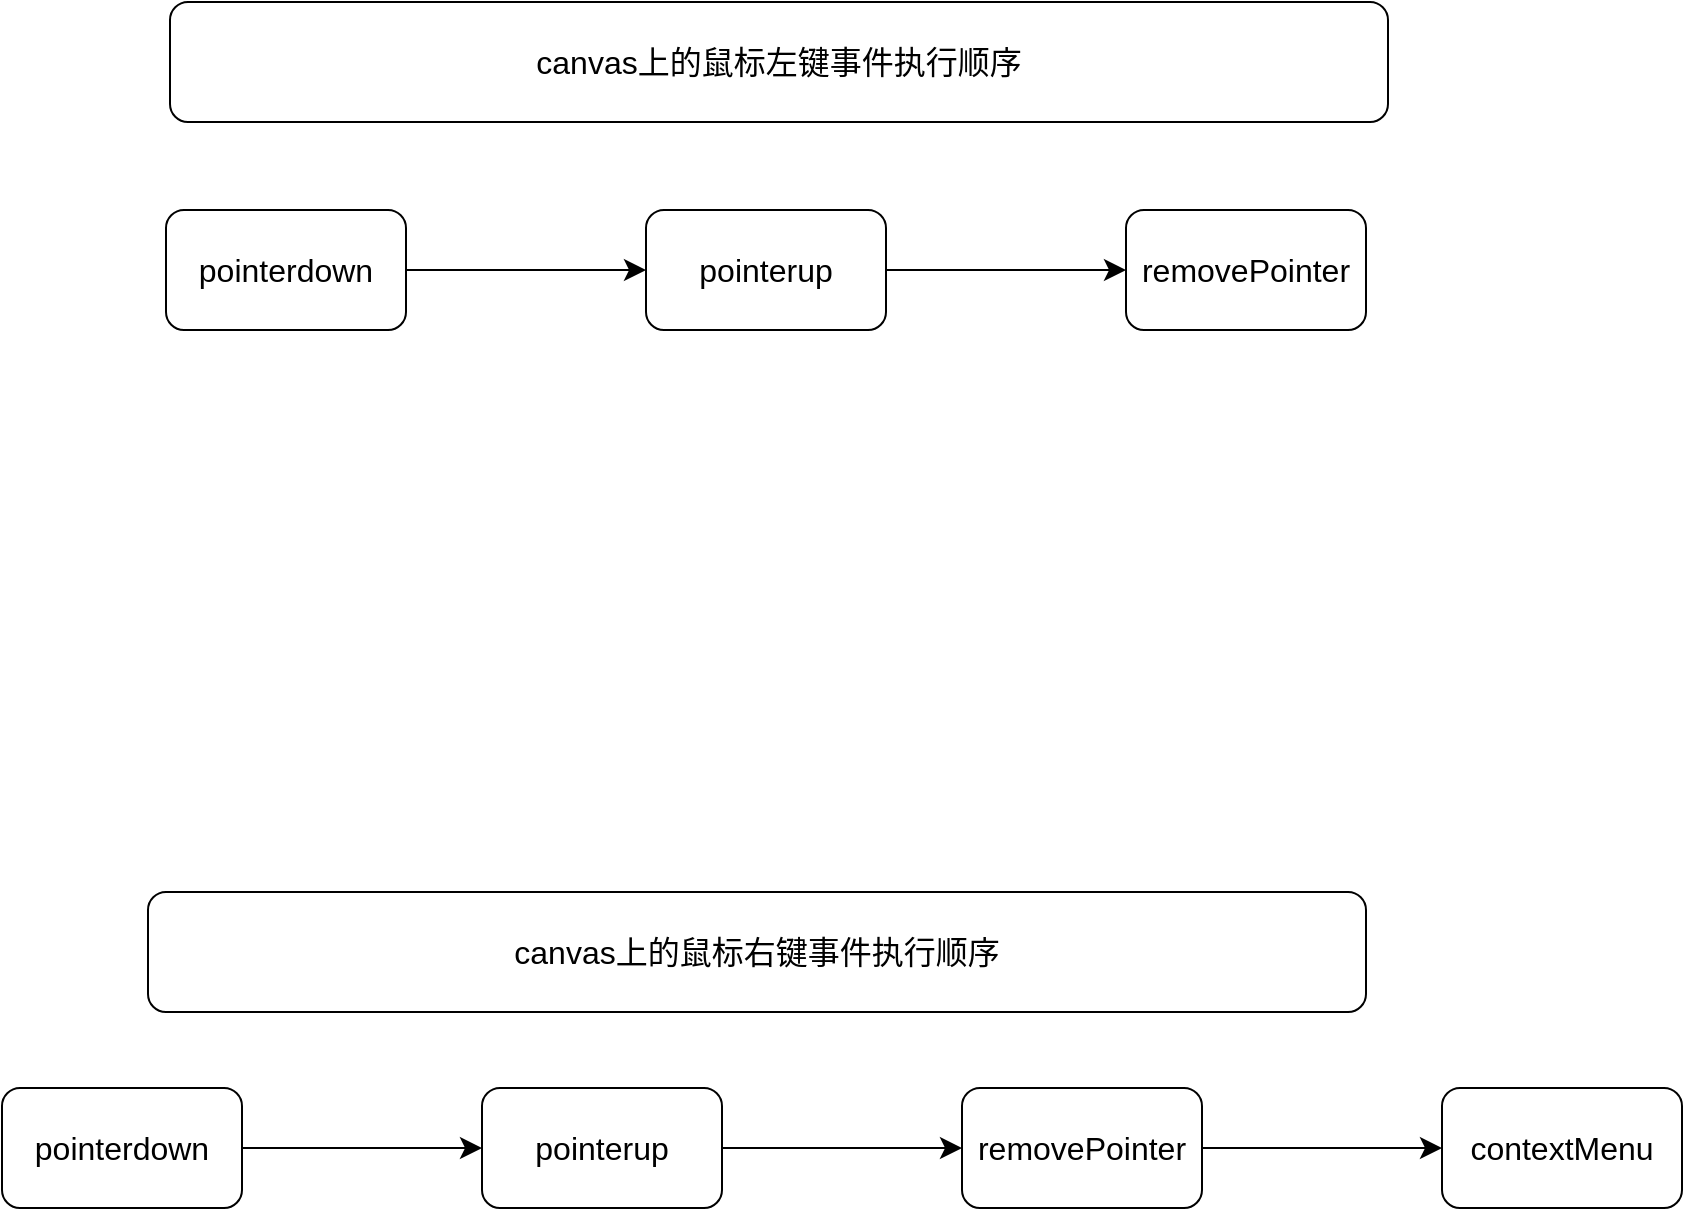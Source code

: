 <mxfile version="21.1.2" type="device">
  <diagram name="第 1 页" id="Igr1E92EIYiQ_vAIR2kw">
    <mxGraphModel dx="1623" dy="816" grid="0" gridSize="10" guides="1" tooltips="1" connect="1" arrows="1" fold="1" page="0" pageScale="1" pageWidth="827" pageHeight="1169" math="0" shadow="0">
      <root>
        <mxCell id="0" />
        <mxCell id="1" parent="0" />
        <mxCell id="UwEqL8FJTTcX0sNFz3I1-3" value="" style="edgeStyle=none;curved=1;rounded=0;orthogonalLoop=1;jettySize=auto;html=1;fontSize=12;startSize=8;endSize=8;" edge="1" parent="1" source="UwEqL8FJTTcX0sNFz3I1-1" target="UwEqL8FJTTcX0sNFz3I1-2">
          <mxGeometry relative="1" as="geometry" />
        </mxCell>
        <mxCell id="UwEqL8FJTTcX0sNFz3I1-1" value="pointerdown" style="rounded=1;whiteSpace=wrap;html=1;fontSize=16;" vertex="1" parent="1">
          <mxGeometry x="-130" y="-141" width="120" height="60" as="geometry" />
        </mxCell>
        <mxCell id="UwEqL8FJTTcX0sNFz3I1-5" value="" style="edgeStyle=none;curved=1;rounded=0;orthogonalLoop=1;jettySize=auto;html=1;fontSize=12;startSize=8;endSize=8;" edge="1" parent="1" source="UwEqL8FJTTcX0sNFz3I1-2" target="UwEqL8FJTTcX0sNFz3I1-4">
          <mxGeometry relative="1" as="geometry" />
        </mxCell>
        <mxCell id="UwEqL8FJTTcX0sNFz3I1-2" value="pointerup" style="whiteSpace=wrap;html=1;fontSize=16;rounded=1;" vertex="1" parent="1">
          <mxGeometry x="110" y="-141" width="120" height="60" as="geometry" />
        </mxCell>
        <mxCell id="UwEqL8FJTTcX0sNFz3I1-4" value="removePointer" style="whiteSpace=wrap;html=1;fontSize=16;rounded=1;" vertex="1" parent="1">
          <mxGeometry x="350" y="-141" width="120" height="60" as="geometry" />
        </mxCell>
        <mxCell id="UwEqL8FJTTcX0sNFz3I1-6" value="canvas上的鼠标左键事件执行顺序" style="rounded=1;whiteSpace=wrap;html=1;fontSize=16;" vertex="1" parent="1">
          <mxGeometry x="-128" y="-245" width="609" height="60" as="geometry" />
        </mxCell>
        <mxCell id="UwEqL8FJTTcX0sNFz3I1-7" value="canvas上的鼠标右键事件执行顺序" style="rounded=1;whiteSpace=wrap;html=1;fontSize=16;" vertex="1" parent="1">
          <mxGeometry x="-139" y="200" width="609" height="60" as="geometry" />
        </mxCell>
        <mxCell id="UwEqL8FJTTcX0sNFz3I1-10" value="" style="edgeStyle=none;curved=1;rounded=0;orthogonalLoop=1;jettySize=auto;html=1;fontSize=12;startSize=8;endSize=8;" edge="1" parent="1" source="UwEqL8FJTTcX0sNFz3I1-8" target="UwEqL8FJTTcX0sNFz3I1-9">
          <mxGeometry relative="1" as="geometry" />
        </mxCell>
        <mxCell id="UwEqL8FJTTcX0sNFz3I1-8" value="pointerdown" style="rounded=1;whiteSpace=wrap;html=1;fontSize=16;" vertex="1" parent="1">
          <mxGeometry x="-212" y="298" width="120" height="60" as="geometry" />
        </mxCell>
        <mxCell id="UwEqL8FJTTcX0sNFz3I1-12" value="" style="edgeStyle=none;curved=1;rounded=0;orthogonalLoop=1;jettySize=auto;html=1;fontSize=12;startSize=8;endSize=8;" edge="1" parent="1" source="UwEqL8FJTTcX0sNFz3I1-9" target="UwEqL8FJTTcX0sNFz3I1-11">
          <mxGeometry relative="1" as="geometry" />
        </mxCell>
        <mxCell id="UwEqL8FJTTcX0sNFz3I1-9" value="pointerup" style="whiteSpace=wrap;html=1;fontSize=16;rounded=1;" vertex="1" parent="1">
          <mxGeometry x="28" y="298" width="120" height="60" as="geometry" />
        </mxCell>
        <mxCell id="UwEqL8FJTTcX0sNFz3I1-14" value="" style="edgeStyle=none;curved=1;rounded=0;orthogonalLoop=1;jettySize=auto;html=1;fontSize=12;startSize=8;endSize=8;" edge="1" parent="1" source="UwEqL8FJTTcX0sNFz3I1-11" target="UwEqL8FJTTcX0sNFz3I1-13">
          <mxGeometry relative="1" as="geometry" />
        </mxCell>
        <mxCell id="UwEqL8FJTTcX0sNFz3I1-11" value="removePointer" style="whiteSpace=wrap;html=1;fontSize=16;rounded=1;" vertex="1" parent="1">
          <mxGeometry x="268" y="298" width="120" height="60" as="geometry" />
        </mxCell>
        <mxCell id="UwEqL8FJTTcX0sNFz3I1-13" value="contextMenu" style="whiteSpace=wrap;html=1;fontSize=16;rounded=1;" vertex="1" parent="1">
          <mxGeometry x="508" y="298" width="120" height="60" as="geometry" />
        </mxCell>
      </root>
    </mxGraphModel>
  </diagram>
</mxfile>
